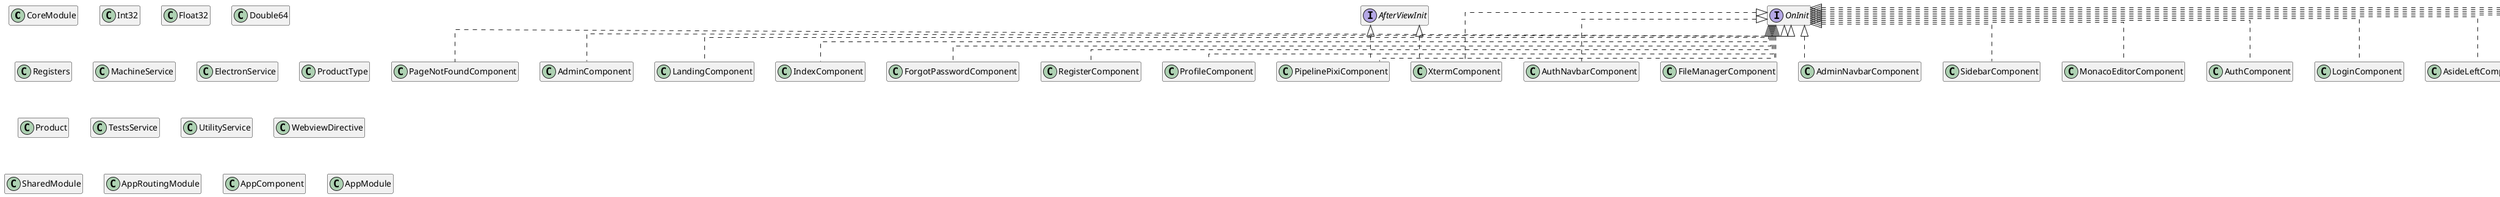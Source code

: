 @startuml
hide class fields
hide class method
hide interface fields
hide interface method
skinparam linetype ortho

class CoreModule
class Int32 {
    -_value: number
    +value: number
    +value: number
}
class Float32 {
    -_value: number
    +value: number
    +value: number
}
class Double64 {
    -_value: number
    +value: number
    +value: number
}
class Registers {
    +PC: Int32
    +IMAR: Int32
    +IR: Int32
    +A: Int32
    +AHI: Int32
    +B: Int32
    +BHI: Int32
    +BTA: Int32
    +ALU: Int32
    +ALUHI: Int32
    +FPSR: Int32
    +DMAR: Int32
    +SDR: Int32
    +SDRHI: Int32
    +LDR: Int32
    +LDRHI: Int32
    +R: Int32[]
    +F: Float32[]
    +D: Double64[]
    +code: Int32[]
    +memory: Int32[]
}
class MachineService {
    -registers: Registers
    +someBusinessLogic(): void
    -{static} instance: MachineService
    +{static} getInstance(): MachineService
}
class ElectronService {
    +ipcRenderer: Electron.IpcRenderer
    +webFrame: Electron.WebFrame
    +remote: Electron.Remote
    +childProcess: typeof childProcess
    +fs: typeof fs
    +isElectron: boolean
}
class ProductType {
    +id: number
    +text: string
}
class Product {
    +text: string
    +type: number
}
class TestsService {
    +getProductTypes(): ProductType[]
    +getProducts(): Product[]
}
class UtilityService {
    +TestingFunction(): void
}
class PageNotFoundComponent implements OnInit {
    +ngOnInit(): void
}
class WebviewDirective
class SharedModule
class AdminComponent implements OnInit {
    -document: Document
    +ngOnInit(): void
}
class AuthComponent implements OnInit {
    -document: Document
    +ngOnInit(): void
}
class LoginComponent implements OnInit {
    -document: Document
    +ngOnInit(): void
}
class RegisterComponent implements OnInit {
    -document: Document
    +ngOnInit(): void
}
class ForgotPasswordComponent implements OnInit {
    -document: Document
    +ngOnInit(): void
}
class IndexComponent implements OnInit {
    -document: Document
    +ngOnInit(): void
}
class LandingComponent implements OnInit {
    -document: Document
    +ngOnInit(): void
}
class ProfileComponent implements OnInit {
    -document: Document
    +ngOnInit(): void
}
class PipelinePixiComponent implements OnInit, AfterViewInit {
    +widthBox: number
    +widthArrowActivate: number
    +pixiContainer: any
    +pApp: Application
    +ngOnInit(): void
    +ngAfterViewInit(): void
    +bezierArrow(start?: number[], cpXY2?: number[], to?: number[]): Graphics
}
class XtermComponent implements OnInit, AfterViewInit {
    +terminalDiv: ElementRef<any>
    +data: string
    +newEvent: EventEmitter
    +terminal: Terminal
    +ngOnInit(): void
    +ngAfterViewInit(): void
    +write(text: string): void
}
class MonacoEditorComponent implements OnInit {
    +editor: IStandaloneCodeEditor
    +editorOptions_thumder: { theme: string; language: string; }
    +code_asm: string
    +oldDecoration: string[]
    +i: number
    -httpClient: HttpClient
    -monacoLoaderService: MonacoEditorLoaderService
    +ngOnInit(): void
    +onInitEditor($event: any): void
    +addNewDecorator(): void
    -registerMonacoCustomTheme(): void
}
class IDEComponent implements OnInit {
    +monacoEditorComponent: MonacoEditorComponent
    +xtermComponent: XtermComponent
    -document: Document
    +ngOnInit(): void
    +iter(): void
    +toggleModal(): void
}
class FileManagerComponent implements OnInit {
    +remoteProvider: RemoteFileSystemProvider
    +imageItemToDisplay: any
    +popupVisible: boolean
    -document: Document
    -router: Router
    +onSelectedFileOpened($event: any): void
    +ngOnInit(): void
    +height(): string | number | Function
    +onContextMenuItemClick($event: any): void
}
class AppRoutingModule
class AppComponent {
    -document: Document
    -electronService: ElectronService
    -translate: TranslateService
    -router: Router
    +change(lang: string): void
}
class AdminNavbarComponent implements OnInit {
    +ngOnInit(): void
}
class AuthNavbarComponent implements OnInit {
    +navbarOpen: boolean
    -app: AppComponent
    +ngOnInit(): void
    +setNavbarOpen(): void
    +changeToSpain(): void
    +changeToEnglish(): void
}
class FooterAdminComponent implements OnInit {
    +date: number
    +ngOnInit(): void
}
class FooterComponent implements OnInit {
    +date: number
    +version: any
    +ngOnInit(): void
}
class SidebarComponent implements OnInit {
    +collapseShow: string
    +ngOnInit(): void
    +toggleCollapseShow(classes: any): void
}
class AsideLeftComponent implements OnInit {
    +ngOnInit(): void
}
class AsideRightComponent implements OnInit {
    +ngOnInit(): void
}
class DocsComponent implements OnInit {
    +ngOnInit(): void
}
class AppModule
@enduml
